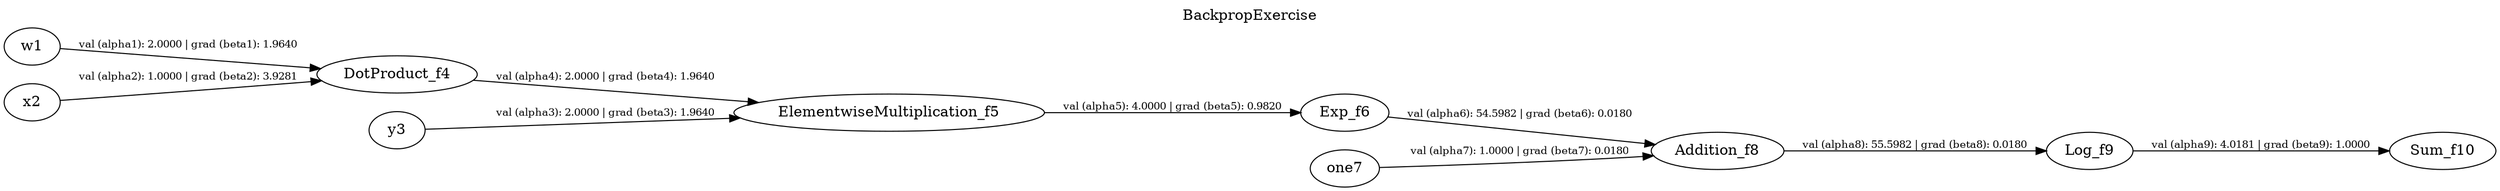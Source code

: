 digraph ComputationalGraph {
    rankdir=LR;
    edge [fontsize=10];
    labelloc="t";
    label="BackpropExercise";
    w1 -> DotProduct_f4 [label="val (alpha1): 2.0000 | grad (beta1): 1.9640"];
    x2 -> DotProduct_f4 [label="val (alpha2): 1.0000 | grad (beta2): 3.9281"];
    y3 -> ElementwiseMultiplication_f5 [label="val (alpha3): 2.0000 | grad (beta3): 1.9640"];
    DotProduct_f4 -> ElementwiseMultiplication_f5 [label="val (alpha4): 2.0000 | grad (beta4): 1.9640"];
    ElementwiseMultiplication_f5 -> Exp_f6 [label="val (alpha5): 4.0000 | grad (beta5): 0.9820"];
    one7 -> Addition_f8 [label="val (alpha7): 1.0000 | grad (beta7): 0.0180"];
    Exp_f6 -> Addition_f8 [label="val (alpha6): 54.5982 | grad (beta6): 0.0180"];
    Addition_f8 -> Log_f9 [label="val (alpha8): 55.5982 | grad (beta8): 0.0180"];
    Log_f9 -> Sum_f10 [label="val (alpha9): 4.0181 | grad (beta9): 1.0000"];
}